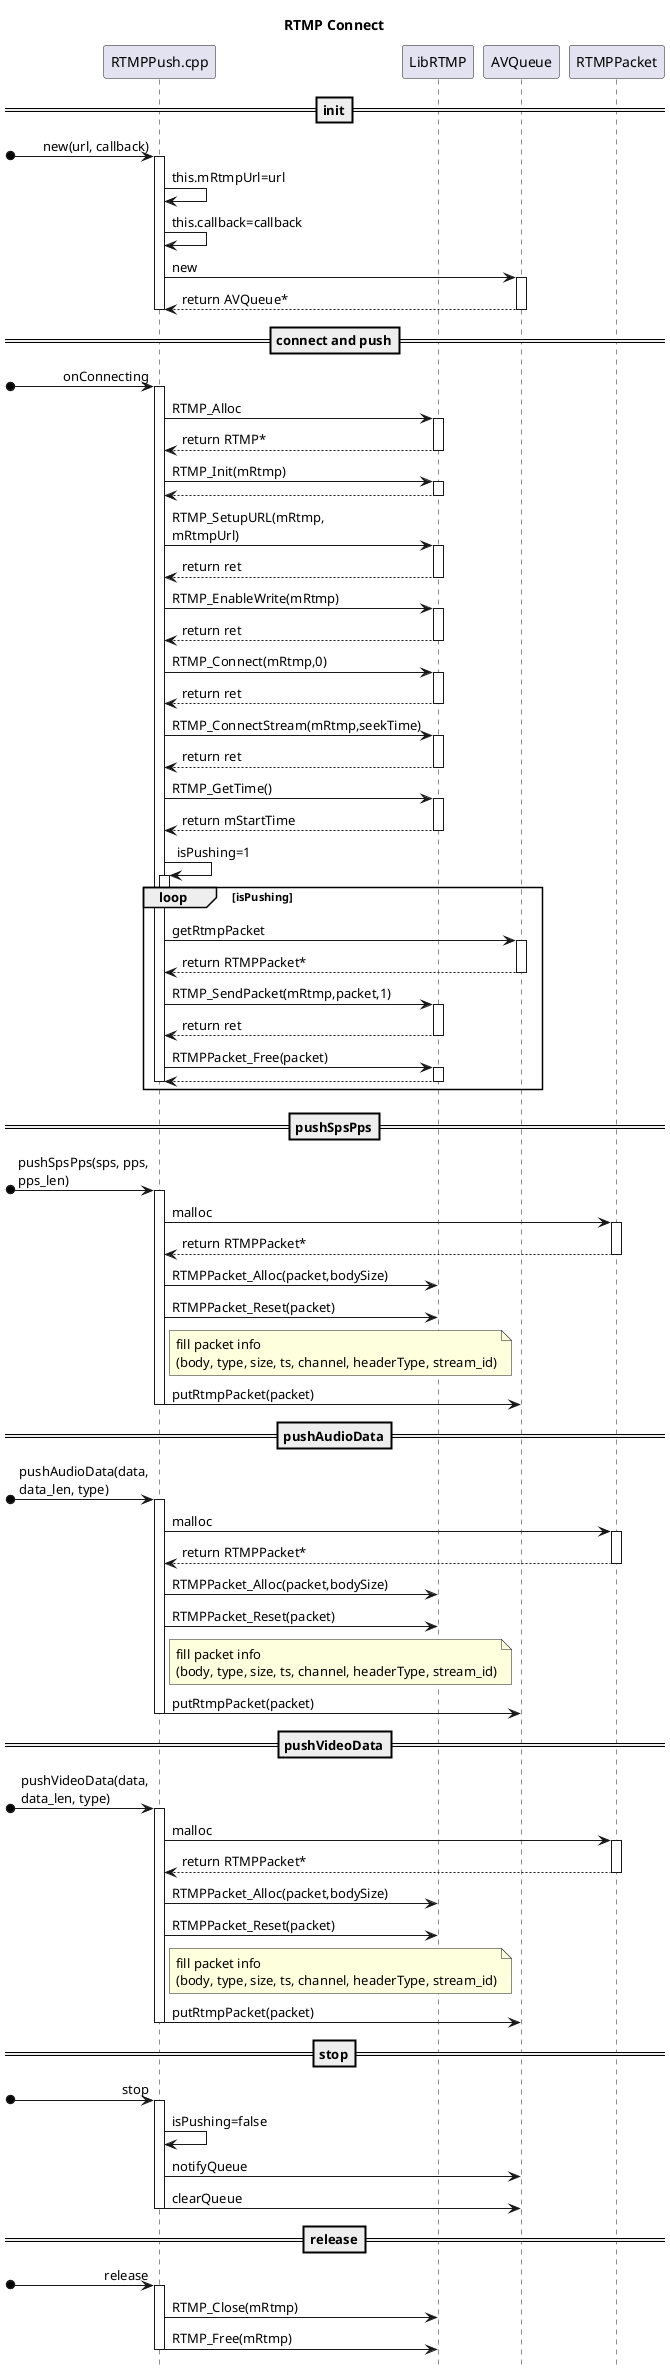@startuml
!pragma teoz true

skinparam ResponseMessageBelowArrow true
skinparam MaxMessageSize 150
title "RTMP Connect"
hide footbox

participant "RTMPPush.cpp" as push
participant "LibRTMP" as rtmp
participant "AVQueue" as queue
participant "RTMPPacket" as packet

==init==
[o->push++: new(url, callback)
push -> push: this.mRtmpUrl=url
push -> push: this.callback=callback
push -> queue++: new
queue --> push--: return AVQueue*
push--

==connect and push==
[o->push++: onConnecting
push -> rtmp++: RTMP_Alloc

rtmp --> push--: return RTMP*


push -> rtmp++: RTMP_Init(mRtmp)
rtmp--> push--:

push -> rtmp++: RTMP_SetupURL(mRtmp, mRtmpUrl)
rtmp --> push--: return ret

push -> rtmp++: RTMP_EnableWrite(mRtmp)
rtmp --> push--: return ret

push -> rtmp++: RTMP_Connect(mRtmp,0)
rtmp --> push--: return ret

push -> rtmp++: RTMP_ConnectStream(mRtmp,seekTime)
rtmp --> push--: return ret

push -> rtmp++: RTMP_GetTime()
rtmp-->push--: return mStartTime

push -> push++--: isPushing=1

loop isPushing
push -> queue++: getRtmpPacket
queue --> push--: return RTMPPacket*
push -> rtmp++: RTMP_SendPacket(mRtmp,packet,1)
rtmp --> push--: return ret

push -> rtmp++: RTMPPacket_Free(packet)
rtmp --> push--:
push --
end loop

==pushSpsPps==
[o->push++: pushSpsPps(sps, pps, pps_len)
push -> packet++: malloc
packet --> push--: return RTMPPacket*
push -> rtmp: RTMPPacket_Alloc(packet,bodySize)
push -> rtmp: RTMPPacket_Reset(packet)
note right of push
fill packet info
(body, type, size, ts, channel, headerType, stream_id)
end note
push -> queue: putRtmpPacket(packet)
push--

==pushAudioData==
[o->push++: pushAudioData(data, data_len, type)
push -> packet++: malloc
packet --> push--: return RTMPPacket*
push -> rtmp: RTMPPacket_Alloc(packet,bodySize)
push -> rtmp: RTMPPacket_Reset(packet)
note right of push
fill packet info
(body, type, size, ts, channel, headerType, stream_id)
end note
push -> queue: putRtmpPacket(packet)
push--

==pushVideoData==
[o->push++: pushVideoData(data, data_len, type)
push -> packet++: malloc
packet --> push--: return RTMPPacket*
push -> rtmp: RTMPPacket_Alloc(packet,bodySize)
push -> rtmp: RTMPPacket_Reset(packet)
note right of push
fill packet info
(body, type, size, ts, channel, headerType, stream_id)
end note
push -> queue: putRtmpPacket(packet)
push--

==stop==
[o->push++: stop
push -> push: isPushing=false
push->queue: notifyQueue
push->queue: clearQueue
push--

==release==
[o->push++: release
push -> rtmp: RTMP_Close(mRtmp)
push -> rtmp: RTMP_Free(mRtmp)
push--
@enduml